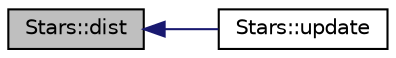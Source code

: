 digraph "Stars::dist"
{
  edge [fontname="Helvetica",fontsize="10",labelfontname="Helvetica",labelfontsize="10"];
  node [fontname="Helvetica",fontsize="10",shape=record];
  rankdir="LR";
  Node1 [label="Stars::dist",height=0.2,width=0.4,color="black", fillcolor="grey75", style="filled", fontcolor="black"];
  Node1 -> Node2 [dir="back",color="midnightblue",fontsize="10",style="solid",fontname="Helvetica"];
  Node2 [label="Stars::update",height=0.2,width=0.4,color="black", fillcolor="white", style="filled",URL="$class_stars.html#aa92aca9a4ad38ae23d57074b7825e732"];
}
